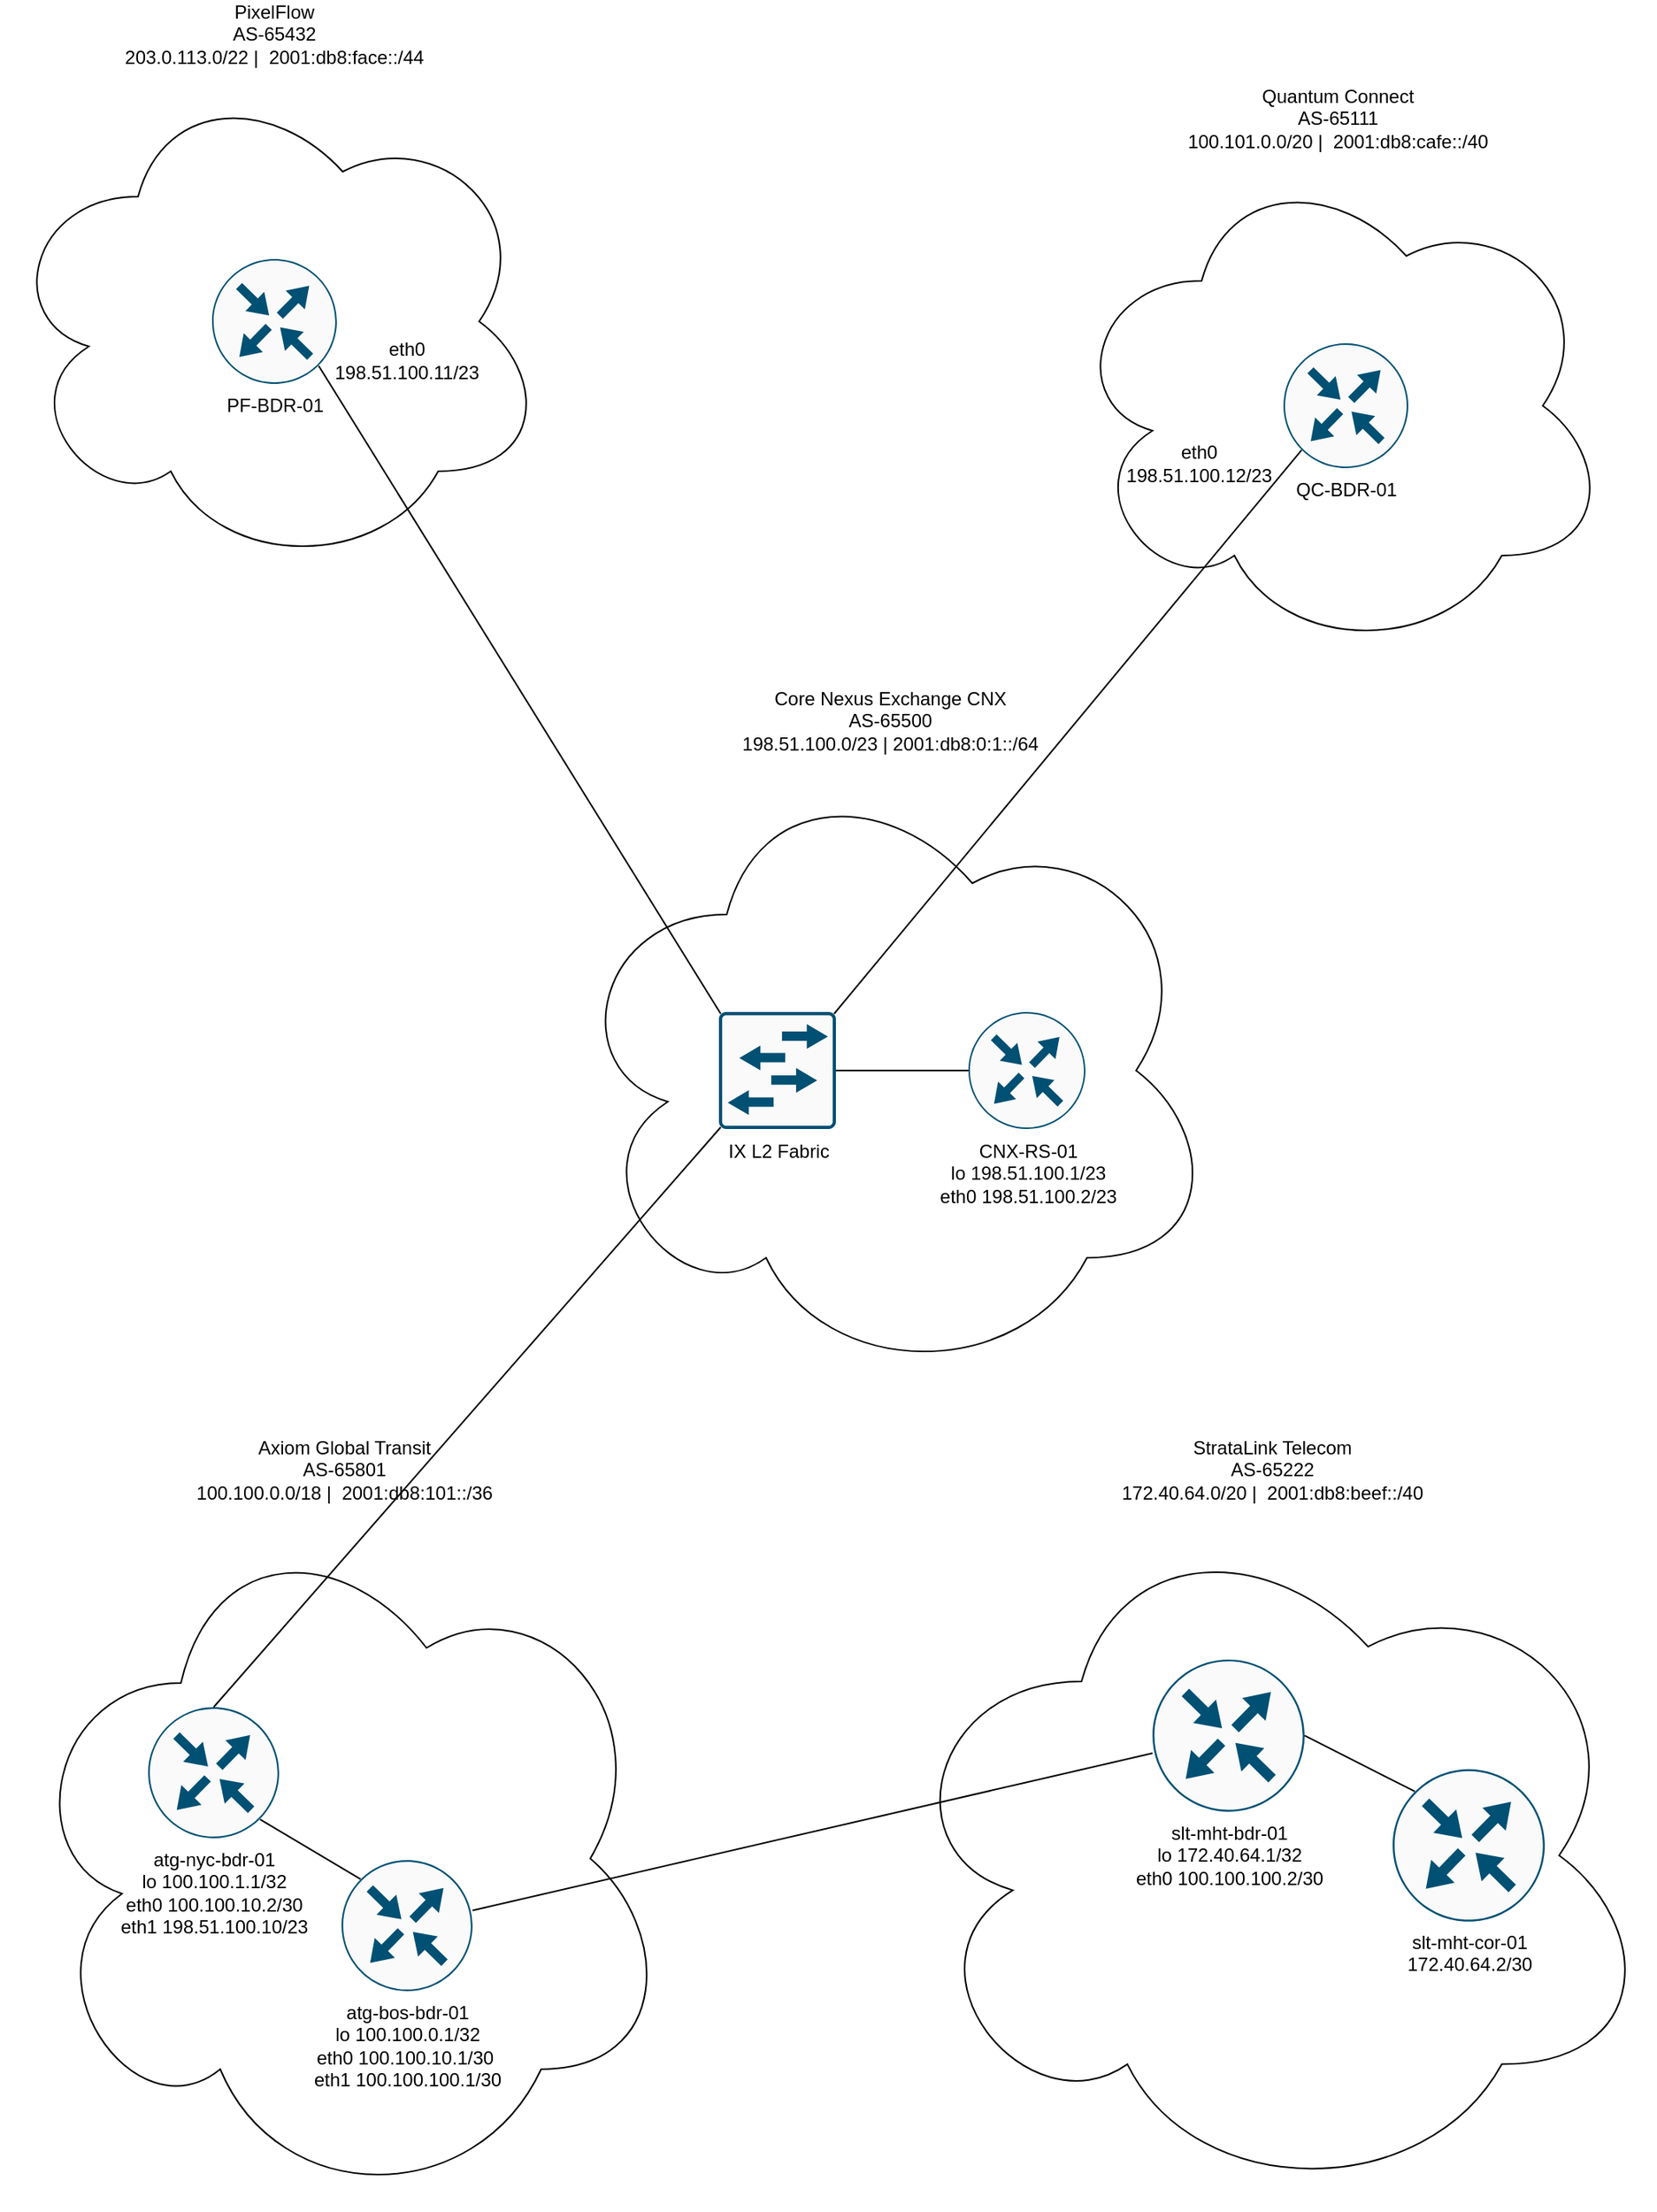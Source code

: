 <mxfile version="28.2.5">
  <diagram name="Page-1" id="D7VVERcVp1Hd7yCQGfqa">
    <mxGraphModel dx="1921" dy="961" grid="1" gridSize="14" guides="1" tooltips="1" connect="1" arrows="1" fold="1" page="1" pageScale="1" pageWidth="1200" pageHeight="1600" math="0" shadow="0">
      <root>
        <mxCell id="0" />
        <mxCell id="1" parent="0" />
        <mxCell id="a0AV8WSNoGMDcUil_eHj-31" value="" style="group" parent="1" vertex="1" connectable="0">
          <mxGeometry x="742" y="224" width="350" height="320" as="geometry" />
        </mxCell>
        <mxCell id="vdBbGhXjS1F48nc99xek-7" value="&lt;div&gt;&lt;span style=&quot;background-color: transparent; color: light-dark(rgb(0, 0, 0), rgb(255, 255, 255));&quot;&gt;Quantum Connect&lt;/span&gt;&lt;/div&gt;&lt;div&gt;&lt;span style=&quot;background-color: transparent; color: light-dark(rgb(0, 0, 0), rgb(255, 255, 255));&quot;&gt;AS-65111&lt;/span&gt;&lt;/div&gt;&lt;div&gt;&lt;span style=&quot;background-color: transparent; color: light-dark(rgb(0, 0, 0), rgb(255, 255, 255));&quot;&gt;100.101.0.0/20&lt;/span&gt;&lt;span style=&quot;background-color: transparent; color: light-dark(rgb(0, 0, 0), rgb(255, 255, 255));&quot;&gt;&amp;nbsp;|&amp;nbsp;&amp;nbsp;&lt;/span&gt;&lt;span style=&quot;background-color: transparent; color: light-dark(rgb(0, 0, 0), rgb(255, 255, 255));&quot;&gt;2001:db8:cafe::/40&lt;/span&gt;&lt;/div&gt;" style="ellipse;shape=cloud;whiteSpace=wrap;html=1;horizontal=1;labelPosition=center;verticalLabelPosition=top;align=center;verticalAlign=bottom;" parent="a0AV8WSNoGMDcUil_eHj-31" vertex="1">
          <mxGeometry width="350" height="320" as="geometry" />
        </mxCell>
        <mxCell id="a0AV8WSNoGMDcUil_eHj-28" value="QC-BDR-01" style="sketch=0;points=[[0.5,0,0],[1,0.5,0],[0.5,1,0],[0,0.5,0],[0.145,0.145,0],[0.856,0.145,0],[0.855,0.856,0],[0.145,0.855,0]];verticalLabelPosition=bottom;html=1;verticalAlign=top;aspect=fixed;align=center;pointerEvents=1;shape=mxgraph.cisco19.rect;prIcon=router;fillColor=#FAFAFA;strokeColor=#005073;" parent="a0AV8WSNoGMDcUil_eHj-31" vertex="1">
          <mxGeometry x="140" y="120" width="80" height="80" as="geometry" />
        </mxCell>
        <mxCell id="a0AV8WSNoGMDcUil_eHj-50" value="&lt;div&gt;eth0&lt;/div&gt;&lt;span style=&quot;text-wrap-mode: nowrap;&quot;&gt;198.51.100.12/23&lt;/span&gt;" style="text;strokeColor=none;align=center;fillColor=none;html=1;verticalAlign=middle;whiteSpace=wrap;rounded=0;" parent="a0AV8WSNoGMDcUil_eHj-31" vertex="1">
          <mxGeometry x="56" y="182" width="60" height="30" as="geometry" />
        </mxCell>
        <mxCell id="a0AV8WSNoGMDcUil_eHj-17" value="" style="group" parent="1" vertex="1" connectable="0">
          <mxGeometry x="420" y="610" width="420" height="400" as="geometry" />
        </mxCell>
        <mxCell id="vdBbGhXjS1F48nc99xek-1" value="Core Nexus Exchange CNX&lt;div&gt;AS-65500&lt;/div&gt;&lt;div&gt;198.51.100.0/23 |&amp;nbsp;2001:db8:0:1::/64&lt;/div&gt;" style="ellipse;shape=cloud;whiteSpace=wrap;html=1;horizontal=1;labelPosition=center;verticalLabelPosition=top;align=center;verticalAlign=bottom;" parent="a0AV8WSNoGMDcUil_eHj-17" vertex="1">
          <mxGeometry width="420" height="400" as="geometry" />
        </mxCell>
        <mxCell id="a0AV8WSNoGMDcUil_eHj-4" value="&lt;div&gt;CNX-RS-01&lt;/div&gt;lo 198.51.100.1/23&lt;div&gt;eth0 198.51.100.2/23&lt;/div&gt;" style="sketch=0;points=[[0.5,0,0],[1,0.5,0],[0.5,1,0],[0,0.5,0],[0.145,0.145,0],[0.856,0.145,0],[0.855,0.856,0],[0.145,0.855,0]];verticalLabelPosition=bottom;html=1;verticalAlign=top;aspect=fixed;align=center;pointerEvents=1;shape=mxgraph.cisco19.rect;prIcon=router;fillColor=#FAFAFA;strokeColor=#005073;" parent="a0AV8WSNoGMDcUil_eHj-17" vertex="1">
          <mxGeometry x="260" y="162.5" width="75" height="75" as="geometry" />
        </mxCell>
        <mxCell id="a0AV8WSNoGMDcUil_eHj-5" value="IX L2 Fabric" style="sketch=0;points=[[0.015,0.015,0],[0.985,0.015,0],[0.985,0.985,0],[0.015,0.985,0],[0.25,0,0],[0.5,0,0],[0.75,0,0],[1,0.25,0],[1,0.5,0],[1,0.75,0],[0.75,1,0],[0.5,1,0],[0.25,1,0],[0,0.75,0],[0,0.5,0],[0,0.25,0]];verticalLabelPosition=bottom;html=1;verticalAlign=top;aspect=fixed;align=center;pointerEvents=1;shape=mxgraph.cisco19.rect;prIcon=l2_switch;fillColor=#FAFAFA;strokeColor=#005073;" parent="a0AV8WSNoGMDcUil_eHj-17" vertex="1">
          <mxGeometry x="100" y="162.5" width="75" height="75" as="geometry" />
        </mxCell>
        <mxCell id="a0AV8WSNoGMDcUil_eHj-7" value="" style="endArrow=none;html=1;rounded=0;exitX=0;exitY=0.5;exitDx=0;exitDy=0;exitPerimeter=0;entryX=1;entryY=0.5;entryDx=0;entryDy=0;entryPerimeter=0;" parent="a0AV8WSNoGMDcUil_eHj-17" source="a0AV8WSNoGMDcUil_eHj-4" target="a0AV8WSNoGMDcUil_eHj-5" edge="1">
          <mxGeometry width="50" height="50" relative="1" as="geometry">
            <mxPoint x="80" y="754" as="sourcePoint" />
            <mxPoint x="183" y="290" as="targetPoint" />
          </mxGeometry>
        </mxCell>
        <mxCell id="a0AV8WSNoGMDcUil_eHj-10" value="" style="endArrow=none;html=1;rounded=0;exitX=0.985;exitY=0.015;exitDx=0;exitDy=0;exitPerimeter=0;entryX=0.145;entryY=0.855;entryDx=0;entryDy=0;entryPerimeter=0;" parent="1" source="a0AV8WSNoGMDcUil_eHj-5" target="a0AV8WSNoGMDcUil_eHj-28" edge="1">
          <mxGeometry width="50" height="50" relative="1" as="geometry">
            <mxPoint x="500" y="1214" as="sourcePoint" />
            <mxPoint x="603" y="750" as="targetPoint" />
          </mxGeometry>
        </mxCell>
        <mxCell id="a0AV8WSNoGMDcUil_eHj-13" value="" style="group" parent="1" vertex="1" connectable="0">
          <mxGeometry x="630" y="1090" width="490" height="446" as="geometry" />
        </mxCell>
        <mxCell id="vdBbGhXjS1F48nc99xek-4" value="&lt;div&gt;StrataLink Telecom&lt;/div&gt;&lt;div&gt;AS-65222&lt;/div&gt;&lt;div&gt;172.40.64.0/20 |&amp;nbsp;&amp;nbsp;2001:db8:beef::/40&lt;/div&gt;" style="ellipse;shape=cloud;whiteSpace=wrap;html=1;horizontal=1;labelPosition=center;verticalLabelPosition=top;align=center;verticalAlign=bottom;" parent="a0AV8WSNoGMDcUil_eHj-13" vertex="1">
          <mxGeometry width="490.0" height="446" as="geometry" />
        </mxCell>
        <mxCell id="a0AV8WSNoGMDcUil_eHj-12" value="slt-mht-bdr-01&lt;div&gt;lo 172.40.64.1/32&lt;/div&gt;&lt;div&gt;eth0 100.100.100.2/30&lt;/div&gt;" style="sketch=0;points=[[0.5,0,0],[1,0.5,0],[0.5,1,0],[0,0.5,0],[0.145,0.145,0],[0.856,0.145,0],[0.855,0.856,0],[0.145,0.855,0]];verticalLabelPosition=bottom;html=1;verticalAlign=top;aspect=fixed;align=center;pointerEvents=1;shape=mxgraph.cisco19.rect;prIcon=router;fillColor=#FAFAFA;strokeColor=#005073;" parent="a0AV8WSNoGMDcUil_eHj-13" vertex="1">
          <mxGeometry x="168" y="97.439" width="97.562" height="97.562" as="geometry" />
        </mxCell>
        <mxCell id="a0AV8WSNoGMDcUil_eHj-51" value="slt-mht-cor-01&lt;div&gt;172.40.64.2/30&lt;/div&gt;" style="sketch=0;points=[[0.5,0,0],[1,0.5,0],[0.5,1,0],[0,0.5,0],[0.145,0.145,0],[0.856,0.145,0],[0.855,0.856,0],[0.145,0.855,0]];verticalLabelPosition=bottom;html=1;verticalAlign=top;aspect=fixed;align=center;pointerEvents=1;shape=mxgraph.cisco19.rect;prIcon=router;fillColor=#FAFAFA;strokeColor=#005073;" parent="a0AV8WSNoGMDcUil_eHj-13" vertex="1">
          <mxGeometry x="322" y="167.81" width="97.562" height="97.562" as="geometry" />
        </mxCell>
        <mxCell id="a0AV8WSNoGMDcUil_eHj-52" value="" style="endArrow=none;html=1;rounded=0;entryX=1;entryY=0.5;entryDx=0;entryDy=0;entryPerimeter=0;exitX=0.145;exitY=0.145;exitDx=0;exitDy=0;exitPerimeter=0;" parent="a0AV8WSNoGMDcUil_eHj-13" source="a0AV8WSNoGMDcUil_eHj-51" target="a0AV8WSNoGMDcUil_eHj-12" edge="1">
          <mxGeometry width="50" height="50" relative="1" as="geometry">
            <mxPoint x="322" y="189" as="sourcePoint" />
            <mxPoint x="-112" y="280.001" as="targetPoint" />
          </mxGeometry>
        </mxCell>
        <mxCell id="a0AV8WSNoGMDcUil_eHj-14" value="" style="group" parent="1" vertex="1" connectable="0">
          <mxGeometry x="70" y="1090" width="420" height="450" as="geometry" />
        </mxCell>
        <mxCell id="vdBbGhXjS1F48nc99xek-6" value="&lt;div&gt;&lt;span style=&quot;background-color: transparent; color: light-dark(rgb(0, 0, 0), rgb(255, 255, 255));&quot;&gt;Axiom Global Transit&lt;/span&gt;&lt;/div&gt;&lt;div&gt;&lt;span style=&quot;background-color: transparent; color: light-dark(rgb(0, 0, 0), rgb(255, 255, 255));&quot;&gt;AS-65801&lt;/span&gt;&lt;/div&gt;&lt;div&gt;&lt;span style=&quot;background-color: transparent; color: light-dark(rgb(0, 0, 0), rgb(255, 255, 255));&quot;&gt;100.100.0.0/18&lt;/span&gt;&amp;nbsp;|&amp;nbsp;&amp;nbsp;2001:db8:101::/36&lt;/div&gt;" style="ellipse;shape=cloud;whiteSpace=wrap;html=1;horizontal=1;labelPosition=center;verticalLabelPosition=top;align=center;verticalAlign=bottom;" parent="a0AV8WSNoGMDcUil_eHj-14" vertex="1">
          <mxGeometry width="420" height="450" as="geometry" />
        </mxCell>
        <mxCell id="a0AV8WSNoGMDcUil_eHj-11" value="atg-bos-bdr-01&lt;div&gt;lo 100.100.0.1/32&lt;/div&gt;&lt;div&gt;eth0 100.100.10.1/30&lt;span style=&quot;background-color: transparent; color: light-dark(rgb(0, 0, 0), rgb(255, 255, 255));&quot;&gt;&amp;nbsp;&lt;/span&gt;&lt;/div&gt;&lt;div&gt;eth1 100.100.100.1/30&lt;/div&gt;&lt;div&gt;&lt;br&gt;&lt;/div&gt;" style="sketch=0;points=[[0.5,0,0],[1,0.5,0],[0.5,1,0],[0,0.5,0],[0.145,0.145,0],[0.856,0.145,0],[0.855,0.856,0],[0.145,0.855,0]];verticalLabelPosition=bottom;html=1;verticalAlign=top;aspect=fixed;align=center;pointerEvents=1;shape=mxgraph.cisco19.rect;prIcon=router;fillColor=#FAFAFA;strokeColor=#005073;" parent="a0AV8WSNoGMDcUil_eHj-14" vertex="1">
          <mxGeometry x="208" y="225.998" width="84" height="84" as="geometry" />
        </mxCell>
        <mxCell id="eIpuBE4VLPpQEug2wLaI-1" value="atg-nyc-bdr-01&lt;div&gt;lo 100.100.1.1/32&lt;/div&gt;&lt;div&gt;eth0 100.100.10.2/30&lt;/div&gt;&lt;div&gt;eth1 198.51.100.10/23&lt;/div&gt;" style="sketch=0;points=[[0.5,0,0],[1,0.5,0],[0.5,1,0],[0,0.5,0],[0.145,0.145,0],[0.856,0.145,0],[0.855,0.856,0],[0.145,0.855,0]];verticalLabelPosition=bottom;html=1;verticalAlign=top;aspect=fixed;align=center;pointerEvents=1;shape=mxgraph.cisco19.rect;prIcon=router;fillColor=#FAFAFA;strokeColor=#005073;" vertex="1" parent="a0AV8WSNoGMDcUil_eHj-14">
          <mxGeometry x="84" y="128.0" width="84" height="84" as="geometry" />
        </mxCell>
        <mxCell id="eIpuBE4VLPpQEug2wLaI-2" value="" style="endArrow=none;html=1;rounded=0;entryX=0.145;entryY=0.145;entryDx=0;entryDy=0;entryPerimeter=0;exitX=0.855;exitY=0.856;exitDx=0;exitDy=0;exitPerimeter=0;" edge="1" parent="a0AV8WSNoGMDcUil_eHj-14" source="eIpuBE4VLPpQEug2wLaI-1" target="a0AV8WSNoGMDcUil_eHj-11">
          <mxGeometry width="50" height="50" relative="1" as="geometry">
            <mxPoint x="854" y="254" as="sourcePoint" />
            <mxPoint x="420" y="401" as="targetPoint" />
          </mxGeometry>
        </mxCell>
        <mxCell id="a0AV8WSNoGMDcUil_eHj-6" value="" style="endArrow=none;html=1;rounded=0;" parent="1" source="a0AV8WSNoGMDcUil_eHj-12" target="a0AV8WSNoGMDcUil_eHj-11" edge="1">
          <mxGeometry width="50" height="50" relative="1" as="geometry">
            <mxPoint x="744.53" y="1258" as="sourcePoint" />
            <mxPoint x="479.995" y="1253.185" as="targetPoint" />
          </mxGeometry>
        </mxCell>
        <mxCell id="a0AV8WSNoGMDcUil_eHj-29" value="" style="group" parent="1" vertex="1" connectable="0">
          <mxGeometry x="60" y="170" width="350" height="320" as="geometry" />
        </mxCell>
        <mxCell id="a0AV8WSNoGMDcUil_eHj-32" value="" style="group" parent="a0AV8WSNoGMDcUil_eHj-29" vertex="1" connectable="0">
          <mxGeometry width="350" height="320" as="geometry" />
        </mxCell>
        <mxCell id="vdBbGhXjS1F48nc99xek-3" value="&lt;div&gt;PixelFlow&lt;/div&gt;&lt;div&gt;AS-65432&lt;/div&gt;&lt;div&gt;203.0.113.0/22 |&amp;nbsp;&amp;nbsp;2001:db8:face::/44&lt;/div&gt;" style="ellipse;shape=cloud;whiteSpace=wrap;html=1;horizontal=1;labelPosition=center;verticalLabelPosition=top;align=center;verticalAlign=bottom;" parent="a0AV8WSNoGMDcUil_eHj-32" vertex="1">
          <mxGeometry width="350" height="320" as="geometry" />
        </mxCell>
        <mxCell id="a0AV8WSNoGMDcUil_eHj-27" value="PF-BDR-01" style="sketch=0;points=[[0.5,0,0],[1,0.5,0],[0.5,1,0],[0,0.5,0],[0.145,0.145,0],[0.856,0.145,0],[0.855,0.856,0],[0.145,0.855,0]];verticalLabelPosition=bottom;html=1;verticalAlign=top;aspect=fixed;align=center;pointerEvents=1;shape=mxgraph.cisco19.rect;prIcon=router;fillColor=#FAFAFA;strokeColor=#005073;" parent="a0AV8WSNoGMDcUil_eHj-32" vertex="1">
          <mxGeometry x="135" y="120" width="80" height="80" as="geometry" />
        </mxCell>
        <mxCell id="a0AV8WSNoGMDcUil_eHj-49" value="&lt;div&gt;eth0&lt;/div&gt;&lt;span style=&quot;text-wrap-mode: nowrap;&quot;&gt;198.51.100.11/23&lt;/span&gt;" style="text;strokeColor=none;align=center;fillColor=none;html=1;verticalAlign=middle;whiteSpace=wrap;rounded=0;" parent="a0AV8WSNoGMDcUil_eHj-32" vertex="1">
          <mxGeometry x="230" y="170" width="60" height="30" as="geometry" />
        </mxCell>
        <mxCell id="a0AV8WSNoGMDcUil_eHj-9" value="" style="endArrow=none;html=1;rounded=0;exitX=0.855;exitY=0.856;exitDx=0;exitDy=0;exitPerimeter=0;entryX=0.015;entryY=0.015;entryDx=0;entryDy=0;entryPerimeter=0;" parent="1" source="a0AV8WSNoGMDcUil_eHj-27" target="a0AV8WSNoGMDcUil_eHj-5" edge="1">
          <mxGeometry width="50" height="50" relative="1" as="geometry">
            <mxPoint x="520" y="1304" as="sourcePoint" />
            <mxPoint x="623" y="840" as="targetPoint" />
          </mxGeometry>
        </mxCell>
        <mxCell id="eIpuBE4VLPpQEug2wLaI-3" value="" style="endArrow=none;html=1;rounded=0;exitX=0.5;exitY=0;exitDx=0;exitDy=0;exitPerimeter=0;entryX=0.015;entryY=0.985;entryDx=0;entryDy=0;entryPerimeter=0;" edge="1" parent="1" source="eIpuBE4VLPpQEug2wLaI-1" target="a0AV8WSNoGMDcUil_eHj-5">
          <mxGeometry width="50" height="50" relative="1" as="geometry">
            <mxPoint x="238" y="1274" as="sourcePoint" />
            <mxPoint x="490" y="1022" as="targetPoint" />
          </mxGeometry>
        </mxCell>
      </root>
    </mxGraphModel>
  </diagram>
</mxfile>

